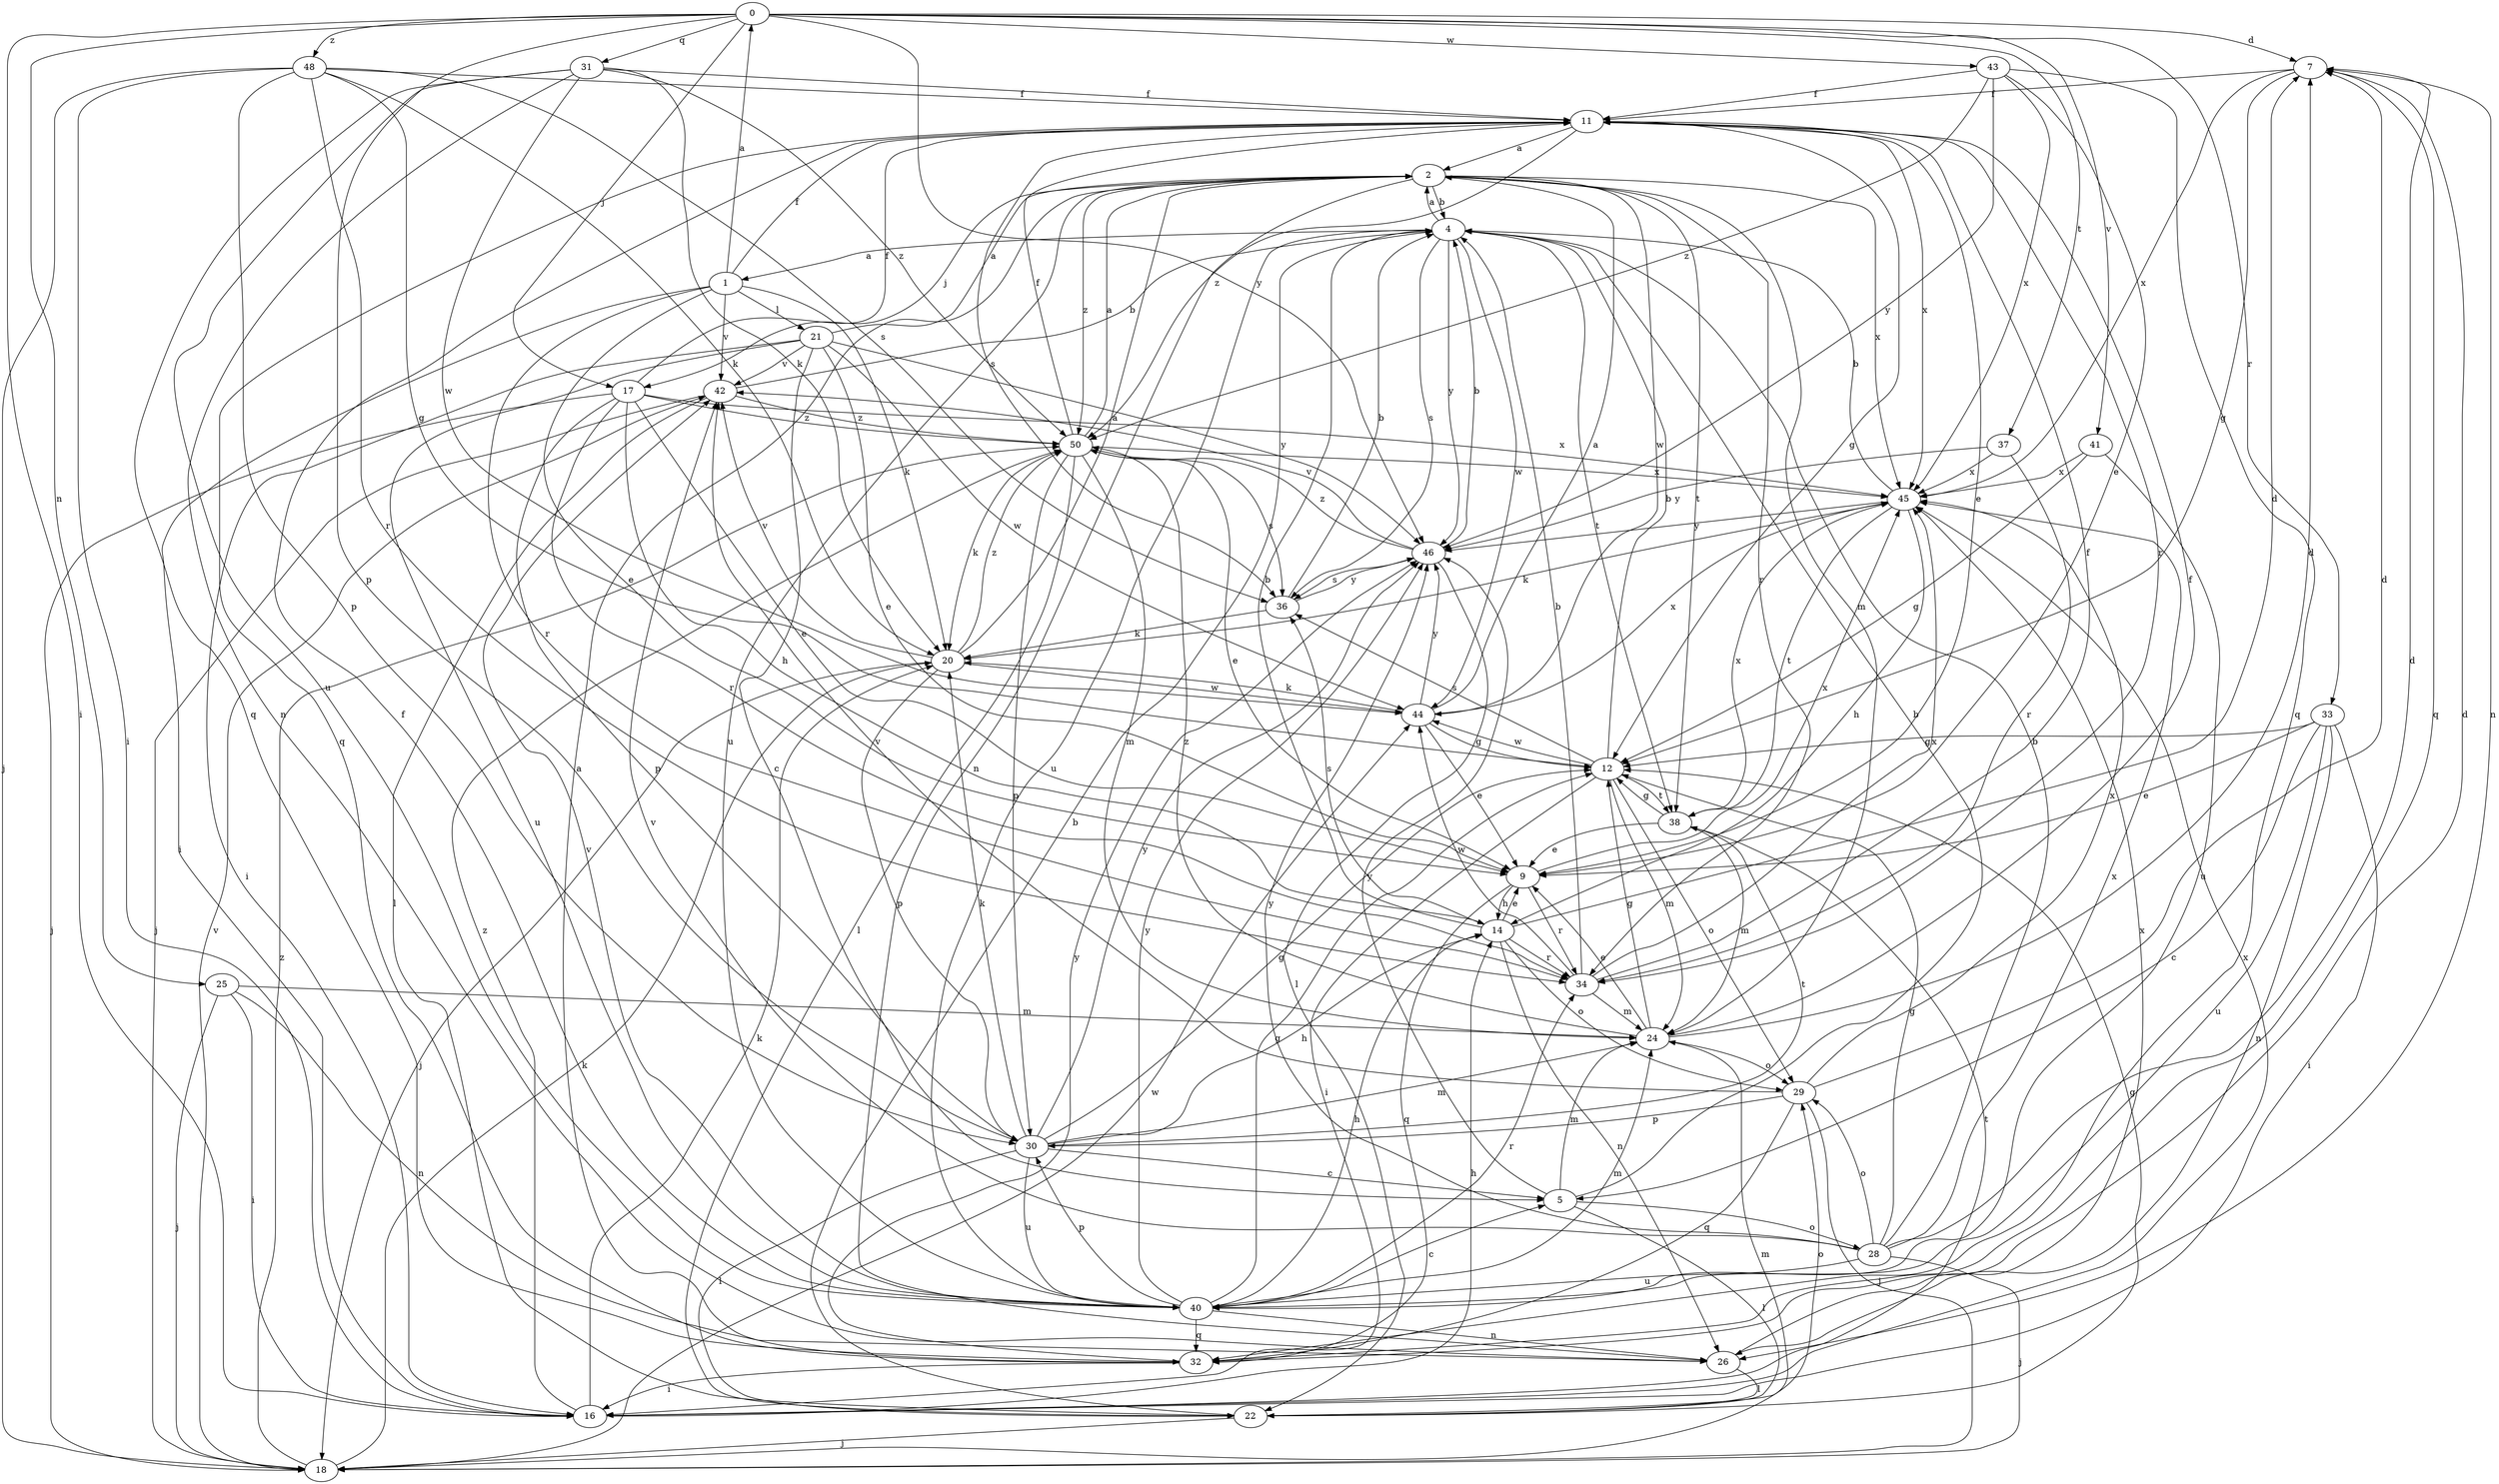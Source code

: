 strict digraph  {
0;
1;
2;
4;
5;
7;
9;
11;
12;
14;
16;
17;
18;
20;
21;
22;
24;
25;
26;
28;
29;
30;
31;
32;
33;
34;
36;
37;
38;
40;
41;
42;
43;
44;
45;
46;
48;
50;
0 -> 7  [label=d];
0 -> 16  [label=i];
0 -> 17  [label=j];
0 -> 25  [label=n];
0 -> 30  [label=p];
0 -> 31  [label=q];
0 -> 33  [label=r];
0 -> 37  [label=t];
0 -> 41  [label=v];
0 -> 43  [label=w];
0 -> 46  [label=y];
0 -> 48  [label=z];
1 -> 0  [label=a];
1 -> 9  [label=e];
1 -> 11  [label=f];
1 -> 16  [label=i];
1 -> 20  [label=k];
1 -> 21  [label=l];
1 -> 34  [label=r];
1 -> 42  [label=v];
2 -> 4  [label=b];
2 -> 17  [label=j];
2 -> 24  [label=m];
2 -> 26  [label=n];
2 -> 34  [label=r];
2 -> 38  [label=t];
2 -> 40  [label=u];
2 -> 44  [label=w];
2 -> 45  [label=x];
2 -> 50  [label=z];
4 -> 1  [label=a];
4 -> 2  [label=a];
4 -> 36  [label=s];
4 -> 38  [label=t];
4 -> 40  [label=u];
4 -> 44  [label=w];
4 -> 46  [label=y];
5 -> 4  [label=b];
5 -> 22  [label=l];
5 -> 24  [label=m];
5 -> 28  [label=o];
5 -> 46  [label=y];
7 -> 11  [label=f];
7 -> 12  [label=g];
7 -> 26  [label=n];
7 -> 32  [label=q];
7 -> 45  [label=x];
9 -> 14  [label=h];
9 -> 32  [label=q];
9 -> 34  [label=r];
9 -> 45  [label=x];
11 -> 2  [label=a];
11 -> 9  [label=e];
11 -> 12  [label=g];
11 -> 32  [label=q];
11 -> 34  [label=r];
11 -> 36  [label=s];
11 -> 45  [label=x];
11 -> 50  [label=z];
12 -> 4  [label=b];
12 -> 16  [label=i];
12 -> 24  [label=m];
12 -> 29  [label=o];
12 -> 36  [label=s];
12 -> 38  [label=t];
12 -> 44  [label=w];
14 -> 4  [label=b];
14 -> 7  [label=d];
14 -> 9  [label=e];
14 -> 26  [label=n];
14 -> 29  [label=o];
14 -> 34  [label=r];
14 -> 36  [label=s];
16 -> 14  [label=h];
16 -> 20  [label=k];
16 -> 38  [label=t];
16 -> 45  [label=x];
16 -> 50  [label=z];
17 -> 9  [label=e];
17 -> 11  [label=f];
17 -> 14  [label=h];
17 -> 18  [label=j];
17 -> 30  [label=p];
17 -> 34  [label=r];
17 -> 45  [label=x];
17 -> 50  [label=z];
18 -> 20  [label=k];
18 -> 24  [label=m];
18 -> 42  [label=v];
18 -> 44  [label=w];
18 -> 50  [label=z];
20 -> 2  [label=a];
20 -> 18  [label=j];
20 -> 30  [label=p];
20 -> 42  [label=v];
20 -> 44  [label=w];
20 -> 50  [label=z];
21 -> 2  [label=a];
21 -> 5  [label=c];
21 -> 9  [label=e];
21 -> 16  [label=i];
21 -> 40  [label=u];
21 -> 42  [label=v];
21 -> 44  [label=w];
21 -> 46  [label=y];
22 -> 4  [label=b];
22 -> 12  [label=g];
22 -> 18  [label=j];
22 -> 29  [label=o];
24 -> 7  [label=d];
24 -> 9  [label=e];
24 -> 11  [label=f];
24 -> 12  [label=g];
24 -> 29  [label=o];
24 -> 50  [label=z];
25 -> 16  [label=i];
25 -> 18  [label=j];
25 -> 24  [label=m];
25 -> 26  [label=n];
26 -> 22  [label=l];
26 -> 45  [label=x];
28 -> 4  [label=b];
28 -> 7  [label=d];
28 -> 12  [label=g];
28 -> 18  [label=j];
28 -> 29  [label=o];
28 -> 40  [label=u];
28 -> 42  [label=v];
28 -> 45  [label=x];
28 -> 46  [label=y];
29 -> 7  [label=d];
29 -> 18  [label=j];
29 -> 30  [label=p];
29 -> 32  [label=q];
29 -> 42  [label=v];
29 -> 45  [label=x];
30 -> 5  [label=c];
30 -> 12  [label=g];
30 -> 14  [label=h];
30 -> 20  [label=k];
30 -> 22  [label=l];
30 -> 24  [label=m];
30 -> 38  [label=t];
30 -> 40  [label=u];
30 -> 46  [label=y];
31 -> 11  [label=f];
31 -> 20  [label=k];
31 -> 26  [label=n];
31 -> 32  [label=q];
31 -> 40  [label=u];
31 -> 44  [label=w];
31 -> 50  [label=z];
32 -> 2  [label=a];
32 -> 7  [label=d];
32 -> 16  [label=i];
32 -> 46  [label=y];
33 -> 5  [label=c];
33 -> 9  [label=e];
33 -> 12  [label=g];
33 -> 16  [label=i];
33 -> 26  [label=n];
33 -> 40  [label=u];
34 -> 4  [label=b];
34 -> 11  [label=f];
34 -> 24  [label=m];
34 -> 44  [label=w];
34 -> 45  [label=x];
36 -> 4  [label=b];
36 -> 20  [label=k];
36 -> 46  [label=y];
37 -> 34  [label=r];
37 -> 45  [label=x];
37 -> 46  [label=y];
38 -> 9  [label=e];
38 -> 12  [label=g];
38 -> 24  [label=m];
38 -> 45  [label=x];
40 -> 5  [label=c];
40 -> 11  [label=f];
40 -> 12  [label=g];
40 -> 14  [label=h];
40 -> 24  [label=m];
40 -> 26  [label=n];
40 -> 30  [label=p];
40 -> 32  [label=q];
40 -> 34  [label=r];
40 -> 42  [label=v];
40 -> 46  [label=y];
41 -> 12  [label=g];
41 -> 40  [label=u];
41 -> 45  [label=x];
42 -> 4  [label=b];
42 -> 18  [label=j];
42 -> 22  [label=l];
42 -> 50  [label=z];
43 -> 9  [label=e];
43 -> 11  [label=f];
43 -> 32  [label=q];
43 -> 45  [label=x];
43 -> 46  [label=y];
43 -> 50  [label=z];
44 -> 2  [label=a];
44 -> 9  [label=e];
44 -> 12  [label=g];
44 -> 20  [label=k];
44 -> 45  [label=x];
44 -> 46  [label=y];
45 -> 4  [label=b];
45 -> 14  [label=h];
45 -> 20  [label=k];
45 -> 38  [label=t];
45 -> 46  [label=y];
46 -> 4  [label=b];
46 -> 22  [label=l];
46 -> 36  [label=s];
46 -> 42  [label=v];
46 -> 50  [label=z];
48 -> 11  [label=f];
48 -> 12  [label=g];
48 -> 16  [label=i];
48 -> 18  [label=j];
48 -> 20  [label=k];
48 -> 30  [label=p];
48 -> 34  [label=r];
48 -> 36  [label=s];
50 -> 2  [label=a];
50 -> 9  [label=e];
50 -> 11  [label=f];
50 -> 20  [label=k];
50 -> 22  [label=l];
50 -> 24  [label=m];
50 -> 30  [label=p];
50 -> 36  [label=s];
50 -> 45  [label=x];
}
